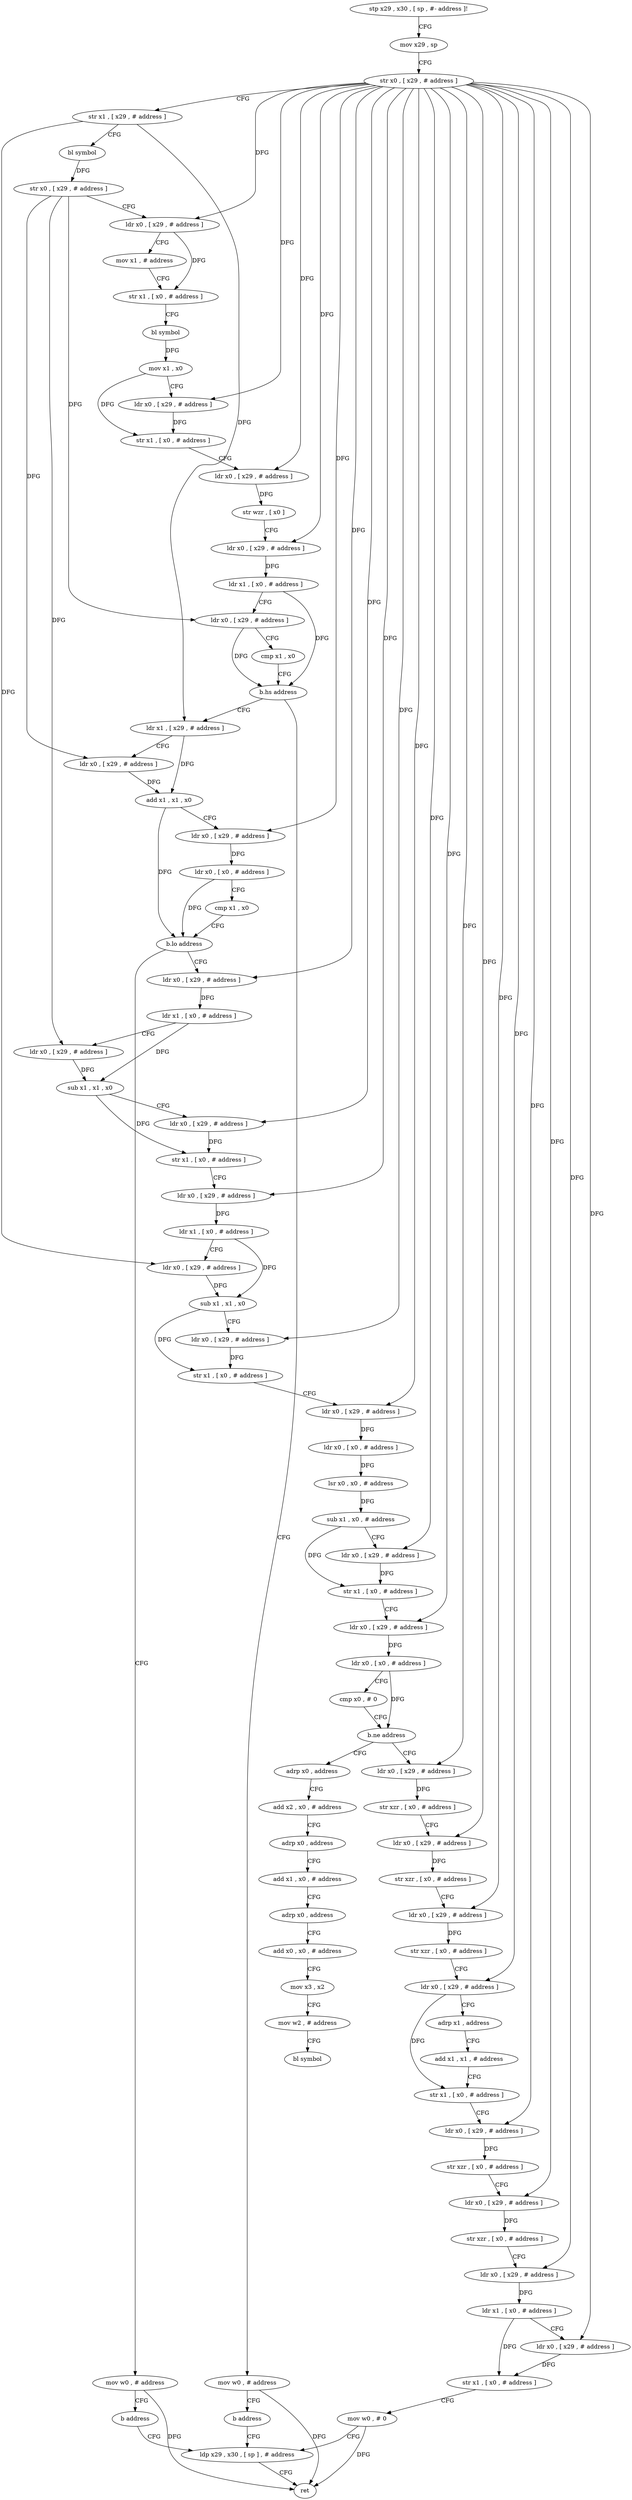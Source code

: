 digraph "func" {
"4287016" [label = "stp x29 , x30 , [ sp , #- address ]!" ]
"4287020" [label = "mov x29 , sp" ]
"4287024" [label = "str x0 , [ x29 , # address ]" ]
"4287028" [label = "str x1 , [ x29 , # address ]" ]
"4287032" [label = "bl symbol" ]
"4287036" [label = "str x0 , [ x29 , # address ]" ]
"4287040" [label = "ldr x0 , [ x29 , # address ]" ]
"4287044" [label = "mov x1 , # address" ]
"4287048" [label = "str x1 , [ x0 , # address ]" ]
"4287052" [label = "bl symbol" ]
"4287056" [label = "mov x1 , x0" ]
"4287060" [label = "ldr x0 , [ x29 , # address ]" ]
"4287064" [label = "str x1 , [ x0 , # address ]" ]
"4287068" [label = "ldr x0 , [ x29 , # address ]" ]
"4287072" [label = "str wzr , [ x0 ]" ]
"4287076" [label = "ldr x0 , [ x29 , # address ]" ]
"4287080" [label = "ldr x1 , [ x0 , # address ]" ]
"4287084" [label = "ldr x0 , [ x29 , # address ]" ]
"4287088" [label = "cmp x1 , x0" ]
"4287092" [label = "b.hs address" ]
"4287104" [label = "ldr x1 , [ x29 , # address ]" ]
"4287096" [label = "mov w0 , # address" ]
"4287108" [label = "ldr x0 , [ x29 , # address ]" ]
"4287112" [label = "add x1 , x1 , x0" ]
"4287116" [label = "ldr x0 , [ x29 , # address ]" ]
"4287120" [label = "ldr x0 , [ x0 , # address ]" ]
"4287124" [label = "cmp x1 , x0" ]
"4287128" [label = "b.lo address" ]
"4287140" [label = "ldr x0 , [ x29 , # address ]" ]
"4287132" [label = "mov w0 , # address" ]
"4287100" [label = "b address" ]
"4287340" [label = "ldp x29 , x30 , [ sp ] , # address" ]
"4287144" [label = "ldr x1 , [ x0 , # address ]" ]
"4287148" [label = "ldr x0 , [ x29 , # address ]" ]
"4287152" [label = "sub x1 , x1 , x0" ]
"4287156" [label = "ldr x0 , [ x29 , # address ]" ]
"4287160" [label = "str x1 , [ x0 , # address ]" ]
"4287164" [label = "ldr x0 , [ x29 , # address ]" ]
"4287168" [label = "ldr x1 , [ x0 , # address ]" ]
"4287172" [label = "ldr x0 , [ x29 , # address ]" ]
"4287176" [label = "sub x1 , x1 , x0" ]
"4287180" [label = "ldr x0 , [ x29 , # address ]" ]
"4287184" [label = "str x1 , [ x0 , # address ]" ]
"4287188" [label = "ldr x0 , [ x29 , # address ]" ]
"4287192" [label = "ldr x0 , [ x0 , # address ]" ]
"4287196" [label = "lsr x0 , x0 , # address" ]
"4287200" [label = "sub x1 , x0 , # address" ]
"4287204" [label = "ldr x0 , [ x29 , # address ]" ]
"4287208" [label = "str x1 , [ x0 , # address ]" ]
"4287212" [label = "ldr x0 , [ x29 , # address ]" ]
"4287216" [label = "ldr x0 , [ x0 , # address ]" ]
"4287220" [label = "cmp x0 , # 0" ]
"4287224" [label = "b.ne address" ]
"4287264" [label = "ldr x0 , [ x29 , # address ]" ]
"4287228" [label = "adrp x0 , address" ]
"4287136" [label = "b address" ]
"4287344" [label = "ret" ]
"4287268" [label = "str xzr , [ x0 , # address ]" ]
"4287272" [label = "ldr x0 , [ x29 , # address ]" ]
"4287276" [label = "str xzr , [ x0 , # address ]" ]
"4287280" [label = "ldr x0 , [ x29 , # address ]" ]
"4287284" [label = "str xzr , [ x0 , # address ]" ]
"4287288" [label = "ldr x0 , [ x29 , # address ]" ]
"4287292" [label = "adrp x1 , address" ]
"4287296" [label = "add x1 , x1 , # address" ]
"4287300" [label = "str x1 , [ x0 , # address ]" ]
"4287304" [label = "ldr x0 , [ x29 , # address ]" ]
"4287308" [label = "str xzr , [ x0 , # address ]" ]
"4287312" [label = "ldr x0 , [ x29 , # address ]" ]
"4287316" [label = "str xzr , [ x0 , # address ]" ]
"4287320" [label = "ldr x0 , [ x29 , # address ]" ]
"4287324" [label = "ldr x1 , [ x0 , # address ]" ]
"4287328" [label = "ldr x0 , [ x29 , # address ]" ]
"4287332" [label = "str x1 , [ x0 , # address ]" ]
"4287336" [label = "mov w0 , # 0" ]
"4287232" [label = "add x2 , x0 , # address" ]
"4287236" [label = "adrp x0 , address" ]
"4287240" [label = "add x1 , x0 , # address" ]
"4287244" [label = "adrp x0 , address" ]
"4287248" [label = "add x0 , x0 , # address" ]
"4287252" [label = "mov x3 , x2" ]
"4287256" [label = "mov w2 , # address" ]
"4287260" [label = "bl symbol" ]
"4287016" -> "4287020" [ label = "CFG" ]
"4287020" -> "4287024" [ label = "CFG" ]
"4287024" -> "4287028" [ label = "CFG" ]
"4287024" -> "4287040" [ label = "DFG" ]
"4287024" -> "4287060" [ label = "DFG" ]
"4287024" -> "4287068" [ label = "DFG" ]
"4287024" -> "4287076" [ label = "DFG" ]
"4287024" -> "4287116" [ label = "DFG" ]
"4287024" -> "4287140" [ label = "DFG" ]
"4287024" -> "4287156" [ label = "DFG" ]
"4287024" -> "4287164" [ label = "DFG" ]
"4287024" -> "4287180" [ label = "DFG" ]
"4287024" -> "4287188" [ label = "DFG" ]
"4287024" -> "4287204" [ label = "DFG" ]
"4287024" -> "4287212" [ label = "DFG" ]
"4287024" -> "4287264" [ label = "DFG" ]
"4287024" -> "4287272" [ label = "DFG" ]
"4287024" -> "4287280" [ label = "DFG" ]
"4287024" -> "4287288" [ label = "DFG" ]
"4287024" -> "4287304" [ label = "DFG" ]
"4287024" -> "4287312" [ label = "DFG" ]
"4287024" -> "4287320" [ label = "DFG" ]
"4287024" -> "4287328" [ label = "DFG" ]
"4287028" -> "4287032" [ label = "CFG" ]
"4287028" -> "4287104" [ label = "DFG" ]
"4287028" -> "4287172" [ label = "DFG" ]
"4287032" -> "4287036" [ label = "DFG" ]
"4287036" -> "4287040" [ label = "CFG" ]
"4287036" -> "4287084" [ label = "DFG" ]
"4287036" -> "4287108" [ label = "DFG" ]
"4287036" -> "4287148" [ label = "DFG" ]
"4287040" -> "4287044" [ label = "CFG" ]
"4287040" -> "4287048" [ label = "DFG" ]
"4287044" -> "4287048" [ label = "CFG" ]
"4287048" -> "4287052" [ label = "CFG" ]
"4287052" -> "4287056" [ label = "DFG" ]
"4287056" -> "4287060" [ label = "CFG" ]
"4287056" -> "4287064" [ label = "DFG" ]
"4287060" -> "4287064" [ label = "DFG" ]
"4287064" -> "4287068" [ label = "CFG" ]
"4287068" -> "4287072" [ label = "DFG" ]
"4287072" -> "4287076" [ label = "CFG" ]
"4287076" -> "4287080" [ label = "DFG" ]
"4287080" -> "4287084" [ label = "CFG" ]
"4287080" -> "4287092" [ label = "DFG" ]
"4287084" -> "4287088" [ label = "CFG" ]
"4287084" -> "4287092" [ label = "DFG" ]
"4287088" -> "4287092" [ label = "CFG" ]
"4287092" -> "4287104" [ label = "CFG" ]
"4287092" -> "4287096" [ label = "CFG" ]
"4287104" -> "4287108" [ label = "CFG" ]
"4287104" -> "4287112" [ label = "DFG" ]
"4287096" -> "4287100" [ label = "CFG" ]
"4287096" -> "4287344" [ label = "DFG" ]
"4287108" -> "4287112" [ label = "DFG" ]
"4287112" -> "4287116" [ label = "CFG" ]
"4287112" -> "4287128" [ label = "DFG" ]
"4287116" -> "4287120" [ label = "DFG" ]
"4287120" -> "4287124" [ label = "CFG" ]
"4287120" -> "4287128" [ label = "DFG" ]
"4287124" -> "4287128" [ label = "CFG" ]
"4287128" -> "4287140" [ label = "CFG" ]
"4287128" -> "4287132" [ label = "CFG" ]
"4287140" -> "4287144" [ label = "DFG" ]
"4287132" -> "4287136" [ label = "CFG" ]
"4287132" -> "4287344" [ label = "DFG" ]
"4287100" -> "4287340" [ label = "CFG" ]
"4287340" -> "4287344" [ label = "CFG" ]
"4287144" -> "4287148" [ label = "CFG" ]
"4287144" -> "4287152" [ label = "DFG" ]
"4287148" -> "4287152" [ label = "DFG" ]
"4287152" -> "4287156" [ label = "CFG" ]
"4287152" -> "4287160" [ label = "DFG" ]
"4287156" -> "4287160" [ label = "DFG" ]
"4287160" -> "4287164" [ label = "CFG" ]
"4287164" -> "4287168" [ label = "DFG" ]
"4287168" -> "4287172" [ label = "CFG" ]
"4287168" -> "4287176" [ label = "DFG" ]
"4287172" -> "4287176" [ label = "DFG" ]
"4287176" -> "4287180" [ label = "CFG" ]
"4287176" -> "4287184" [ label = "DFG" ]
"4287180" -> "4287184" [ label = "DFG" ]
"4287184" -> "4287188" [ label = "CFG" ]
"4287188" -> "4287192" [ label = "DFG" ]
"4287192" -> "4287196" [ label = "DFG" ]
"4287196" -> "4287200" [ label = "DFG" ]
"4287200" -> "4287204" [ label = "CFG" ]
"4287200" -> "4287208" [ label = "DFG" ]
"4287204" -> "4287208" [ label = "DFG" ]
"4287208" -> "4287212" [ label = "CFG" ]
"4287212" -> "4287216" [ label = "DFG" ]
"4287216" -> "4287220" [ label = "CFG" ]
"4287216" -> "4287224" [ label = "DFG" ]
"4287220" -> "4287224" [ label = "CFG" ]
"4287224" -> "4287264" [ label = "CFG" ]
"4287224" -> "4287228" [ label = "CFG" ]
"4287264" -> "4287268" [ label = "DFG" ]
"4287228" -> "4287232" [ label = "CFG" ]
"4287136" -> "4287340" [ label = "CFG" ]
"4287268" -> "4287272" [ label = "CFG" ]
"4287272" -> "4287276" [ label = "DFG" ]
"4287276" -> "4287280" [ label = "CFG" ]
"4287280" -> "4287284" [ label = "DFG" ]
"4287284" -> "4287288" [ label = "CFG" ]
"4287288" -> "4287292" [ label = "CFG" ]
"4287288" -> "4287300" [ label = "DFG" ]
"4287292" -> "4287296" [ label = "CFG" ]
"4287296" -> "4287300" [ label = "CFG" ]
"4287300" -> "4287304" [ label = "CFG" ]
"4287304" -> "4287308" [ label = "DFG" ]
"4287308" -> "4287312" [ label = "CFG" ]
"4287312" -> "4287316" [ label = "DFG" ]
"4287316" -> "4287320" [ label = "CFG" ]
"4287320" -> "4287324" [ label = "DFG" ]
"4287324" -> "4287328" [ label = "CFG" ]
"4287324" -> "4287332" [ label = "DFG" ]
"4287328" -> "4287332" [ label = "DFG" ]
"4287332" -> "4287336" [ label = "CFG" ]
"4287336" -> "4287340" [ label = "CFG" ]
"4287336" -> "4287344" [ label = "DFG" ]
"4287232" -> "4287236" [ label = "CFG" ]
"4287236" -> "4287240" [ label = "CFG" ]
"4287240" -> "4287244" [ label = "CFG" ]
"4287244" -> "4287248" [ label = "CFG" ]
"4287248" -> "4287252" [ label = "CFG" ]
"4287252" -> "4287256" [ label = "CFG" ]
"4287256" -> "4287260" [ label = "CFG" ]
}
